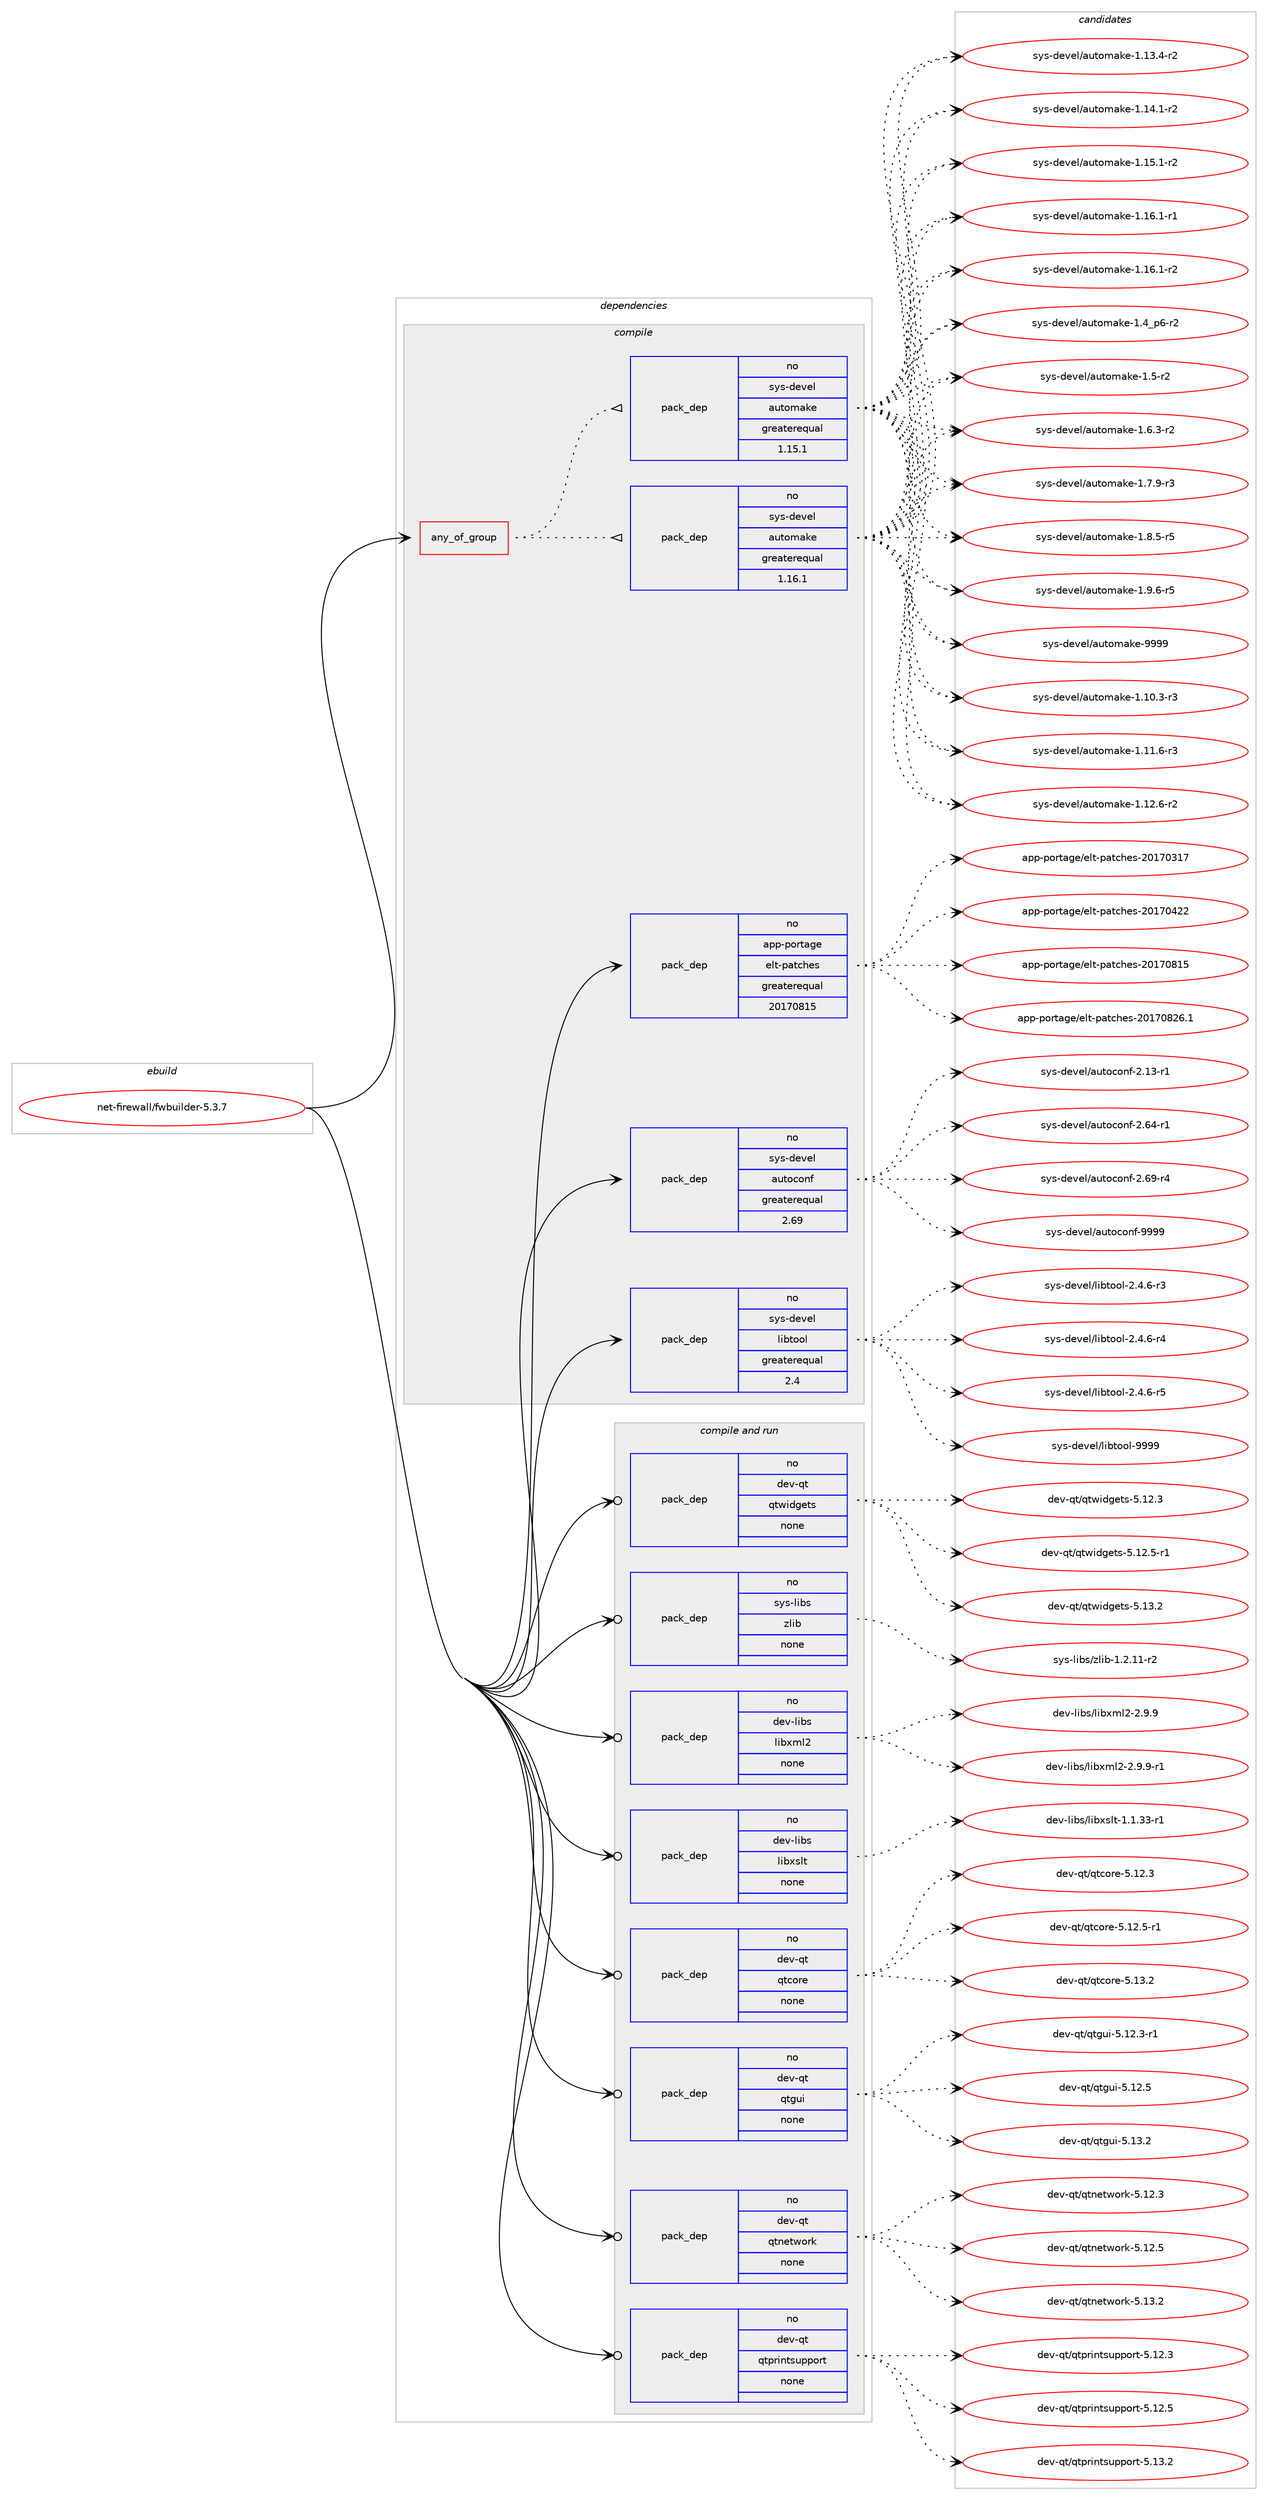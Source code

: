 digraph prolog {

# *************
# Graph options
# *************

newrank=true;
concentrate=true;
compound=true;
graph [rankdir=LR,fontname=Helvetica,fontsize=10,ranksep=1.5];#, ranksep=2.5, nodesep=0.2];
edge  [arrowhead=vee];
node  [fontname=Helvetica,fontsize=10];

# **********
# The ebuild
# **********

subgraph cluster_leftcol {
color=gray;
rank=same;
label=<<i>ebuild</i>>;
id [label="net-firewall/fwbuilder-5.3.7", color=red, width=4, href="../net-firewall/fwbuilder-5.3.7.svg"];
}

# ****************
# The dependencies
# ****************

subgraph cluster_midcol {
color=gray;
label=<<i>dependencies</i>>;
subgraph cluster_compile {
fillcolor="#eeeeee";
style=filled;
label=<<i>compile</i>>;
subgraph any13875 {
dependency818972 [label=<<TABLE BORDER="0" CELLBORDER="1" CELLSPACING="0" CELLPADDING="4"><TR><TD CELLPADDING="10">any_of_group</TD></TR></TABLE>>, shape=none, color=red];subgraph pack605175 {
dependency818973 [label=<<TABLE BORDER="0" CELLBORDER="1" CELLSPACING="0" CELLPADDING="4" WIDTH="220"><TR><TD ROWSPAN="6" CELLPADDING="30">pack_dep</TD></TR><TR><TD WIDTH="110">no</TD></TR><TR><TD>sys-devel</TD></TR><TR><TD>automake</TD></TR><TR><TD>greaterequal</TD></TR><TR><TD>1.16.1</TD></TR></TABLE>>, shape=none, color=blue];
}
dependency818972:e -> dependency818973:w [weight=20,style="dotted",arrowhead="oinv"];
subgraph pack605176 {
dependency818974 [label=<<TABLE BORDER="0" CELLBORDER="1" CELLSPACING="0" CELLPADDING="4" WIDTH="220"><TR><TD ROWSPAN="6" CELLPADDING="30">pack_dep</TD></TR><TR><TD WIDTH="110">no</TD></TR><TR><TD>sys-devel</TD></TR><TR><TD>automake</TD></TR><TR><TD>greaterequal</TD></TR><TR><TD>1.15.1</TD></TR></TABLE>>, shape=none, color=blue];
}
dependency818972:e -> dependency818974:w [weight=20,style="dotted",arrowhead="oinv"];
}
id:e -> dependency818972:w [weight=20,style="solid",arrowhead="vee"];
subgraph pack605177 {
dependency818975 [label=<<TABLE BORDER="0" CELLBORDER="1" CELLSPACING="0" CELLPADDING="4" WIDTH="220"><TR><TD ROWSPAN="6" CELLPADDING="30">pack_dep</TD></TR><TR><TD WIDTH="110">no</TD></TR><TR><TD>app-portage</TD></TR><TR><TD>elt-patches</TD></TR><TR><TD>greaterequal</TD></TR><TR><TD>20170815</TD></TR></TABLE>>, shape=none, color=blue];
}
id:e -> dependency818975:w [weight=20,style="solid",arrowhead="vee"];
subgraph pack605178 {
dependency818976 [label=<<TABLE BORDER="0" CELLBORDER="1" CELLSPACING="0" CELLPADDING="4" WIDTH="220"><TR><TD ROWSPAN="6" CELLPADDING="30">pack_dep</TD></TR><TR><TD WIDTH="110">no</TD></TR><TR><TD>sys-devel</TD></TR><TR><TD>autoconf</TD></TR><TR><TD>greaterequal</TD></TR><TR><TD>2.69</TD></TR></TABLE>>, shape=none, color=blue];
}
id:e -> dependency818976:w [weight=20,style="solid",arrowhead="vee"];
subgraph pack605179 {
dependency818977 [label=<<TABLE BORDER="0" CELLBORDER="1" CELLSPACING="0" CELLPADDING="4" WIDTH="220"><TR><TD ROWSPAN="6" CELLPADDING="30">pack_dep</TD></TR><TR><TD WIDTH="110">no</TD></TR><TR><TD>sys-devel</TD></TR><TR><TD>libtool</TD></TR><TR><TD>greaterequal</TD></TR><TR><TD>2.4</TD></TR></TABLE>>, shape=none, color=blue];
}
id:e -> dependency818977:w [weight=20,style="solid",arrowhead="vee"];
}
subgraph cluster_compileandrun {
fillcolor="#eeeeee";
style=filled;
label=<<i>compile and run</i>>;
subgraph pack605180 {
dependency818978 [label=<<TABLE BORDER="0" CELLBORDER="1" CELLSPACING="0" CELLPADDING="4" WIDTH="220"><TR><TD ROWSPAN="6" CELLPADDING="30">pack_dep</TD></TR><TR><TD WIDTH="110">no</TD></TR><TR><TD>dev-libs</TD></TR><TR><TD>libxml2</TD></TR><TR><TD>none</TD></TR><TR><TD></TD></TR></TABLE>>, shape=none, color=blue];
}
id:e -> dependency818978:w [weight=20,style="solid",arrowhead="odotvee"];
subgraph pack605181 {
dependency818979 [label=<<TABLE BORDER="0" CELLBORDER="1" CELLSPACING="0" CELLPADDING="4" WIDTH="220"><TR><TD ROWSPAN="6" CELLPADDING="30">pack_dep</TD></TR><TR><TD WIDTH="110">no</TD></TR><TR><TD>dev-libs</TD></TR><TR><TD>libxslt</TD></TR><TR><TD>none</TD></TR><TR><TD></TD></TR></TABLE>>, shape=none, color=blue];
}
id:e -> dependency818979:w [weight=20,style="solid",arrowhead="odotvee"];
subgraph pack605182 {
dependency818980 [label=<<TABLE BORDER="0" CELLBORDER="1" CELLSPACING="0" CELLPADDING="4" WIDTH="220"><TR><TD ROWSPAN="6" CELLPADDING="30">pack_dep</TD></TR><TR><TD WIDTH="110">no</TD></TR><TR><TD>dev-qt</TD></TR><TR><TD>qtcore</TD></TR><TR><TD>none</TD></TR><TR><TD></TD></TR></TABLE>>, shape=none, color=blue];
}
id:e -> dependency818980:w [weight=20,style="solid",arrowhead="odotvee"];
subgraph pack605183 {
dependency818981 [label=<<TABLE BORDER="0" CELLBORDER="1" CELLSPACING="0" CELLPADDING="4" WIDTH="220"><TR><TD ROWSPAN="6" CELLPADDING="30">pack_dep</TD></TR><TR><TD WIDTH="110">no</TD></TR><TR><TD>dev-qt</TD></TR><TR><TD>qtgui</TD></TR><TR><TD>none</TD></TR><TR><TD></TD></TR></TABLE>>, shape=none, color=blue];
}
id:e -> dependency818981:w [weight=20,style="solid",arrowhead="odotvee"];
subgraph pack605184 {
dependency818982 [label=<<TABLE BORDER="0" CELLBORDER="1" CELLSPACING="0" CELLPADDING="4" WIDTH="220"><TR><TD ROWSPAN="6" CELLPADDING="30">pack_dep</TD></TR><TR><TD WIDTH="110">no</TD></TR><TR><TD>dev-qt</TD></TR><TR><TD>qtnetwork</TD></TR><TR><TD>none</TD></TR><TR><TD></TD></TR></TABLE>>, shape=none, color=blue];
}
id:e -> dependency818982:w [weight=20,style="solid",arrowhead="odotvee"];
subgraph pack605185 {
dependency818983 [label=<<TABLE BORDER="0" CELLBORDER="1" CELLSPACING="0" CELLPADDING="4" WIDTH="220"><TR><TD ROWSPAN="6" CELLPADDING="30">pack_dep</TD></TR><TR><TD WIDTH="110">no</TD></TR><TR><TD>dev-qt</TD></TR><TR><TD>qtprintsupport</TD></TR><TR><TD>none</TD></TR><TR><TD></TD></TR></TABLE>>, shape=none, color=blue];
}
id:e -> dependency818983:w [weight=20,style="solid",arrowhead="odotvee"];
subgraph pack605186 {
dependency818984 [label=<<TABLE BORDER="0" CELLBORDER="1" CELLSPACING="0" CELLPADDING="4" WIDTH="220"><TR><TD ROWSPAN="6" CELLPADDING="30">pack_dep</TD></TR><TR><TD WIDTH="110">no</TD></TR><TR><TD>dev-qt</TD></TR><TR><TD>qtwidgets</TD></TR><TR><TD>none</TD></TR><TR><TD></TD></TR></TABLE>>, shape=none, color=blue];
}
id:e -> dependency818984:w [weight=20,style="solid",arrowhead="odotvee"];
subgraph pack605187 {
dependency818985 [label=<<TABLE BORDER="0" CELLBORDER="1" CELLSPACING="0" CELLPADDING="4" WIDTH="220"><TR><TD ROWSPAN="6" CELLPADDING="30">pack_dep</TD></TR><TR><TD WIDTH="110">no</TD></TR><TR><TD>sys-libs</TD></TR><TR><TD>zlib</TD></TR><TR><TD>none</TD></TR><TR><TD></TD></TR></TABLE>>, shape=none, color=blue];
}
id:e -> dependency818985:w [weight=20,style="solid",arrowhead="odotvee"];
}
subgraph cluster_run {
fillcolor="#eeeeee";
style=filled;
label=<<i>run</i>>;
}
}

# **************
# The candidates
# **************

subgraph cluster_choices {
rank=same;
color=gray;
label=<<i>candidates</i>>;

subgraph choice605175 {
color=black;
nodesep=1;
choice11512111545100101118101108479711711611110997107101454946494846514511451 [label="sys-devel/automake-1.10.3-r3", color=red, width=4,href="../sys-devel/automake-1.10.3-r3.svg"];
choice11512111545100101118101108479711711611110997107101454946494946544511451 [label="sys-devel/automake-1.11.6-r3", color=red, width=4,href="../sys-devel/automake-1.11.6-r3.svg"];
choice11512111545100101118101108479711711611110997107101454946495046544511450 [label="sys-devel/automake-1.12.6-r2", color=red, width=4,href="../sys-devel/automake-1.12.6-r2.svg"];
choice11512111545100101118101108479711711611110997107101454946495146524511450 [label="sys-devel/automake-1.13.4-r2", color=red, width=4,href="../sys-devel/automake-1.13.4-r2.svg"];
choice11512111545100101118101108479711711611110997107101454946495246494511450 [label="sys-devel/automake-1.14.1-r2", color=red, width=4,href="../sys-devel/automake-1.14.1-r2.svg"];
choice11512111545100101118101108479711711611110997107101454946495346494511450 [label="sys-devel/automake-1.15.1-r2", color=red, width=4,href="../sys-devel/automake-1.15.1-r2.svg"];
choice11512111545100101118101108479711711611110997107101454946495446494511449 [label="sys-devel/automake-1.16.1-r1", color=red, width=4,href="../sys-devel/automake-1.16.1-r1.svg"];
choice11512111545100101118101108479711711611110997107101454946495446494511450 [label="sys-devel/automake-1.16.1-r2", color=red, width=4,href="../sys-devel/automake-1.16.1-r2.svg"];
choice115121115451001011181011084797117116111109971071014549465295112544511450 [label="sys-devel/automake-1.4_p6-r2", color=red, width=4,href="../sys-devel/automake-1.4_p6-r2.svg"];
choice11512111545100101118101108479711711611110997107101454946534511450 [label="sys-devel/automake-1.5-r2", color=red, width=4,href="../sys-devel/automake-1.5-r2.svg"];
choice115121115451001011181011084797117116111109971071014549465446514511450 [label="sys-devel/automake-1.6.3-r2", color=red, width=4,href="../sys-devel/automake-1.6.3-r2.svg"];
choice115121115451001011181011084797117116111109971071014549465546574511451 [label="sys-devel/automake-1.7.9-r3", color=red, width=4,href="../sys-devel/automake-1.7.9-r3.svg"];
choice115121115451001011181011084797117116111109971071014549465646534511453 [label="sys-devel/automake-1.8.5-r5", color=red, width=4,href="../sys-devel/automake-1.8.5-r5.svg"];
choice115121115451001011181011084797117116111109971071014549465746544511453 [label="sys-devel/automake-1.9.6-r5", color=red, width=4,href="../sys-devel/automake-1.9.6-r5.svg"];
choice115121115451001011181011084797117116111109971071014557575757 [label="sys-devel/automake-9999", color=red, width=4,href="../sys-devel/automake-9999.svg"];
dependency818973:e -> choice11512111545100101118101108479711711611110997107101454946494846514511451:w [style=dotted,weight="100"];
dependency818973:e -> choice11512111545100101118101108479711711611110997107101454946494946544511451:w [style=dotted,weight="100"];
dependency818973:e -> choice11512111545100101118101108479711711611110997107101454946495046544511450:w [style=dotted,weight="100"];
dependency818973:e -> choice11512111545100101118101108479711711611110997107101454946495146524511450:w [style=dotted,weight="100"];
dependency818973:e -> choice11512111545100101118101108479711711611110997107101454946495246494511450:w [style=dotted,weight="100"];
dependency818973:e -> choice11512111545100101118101108479711711611110997107101454946495346494511450:w [style=dotted,weight="100"];
dependency818973:e -> choice11512111545100101118101108479711711611110997107101454946495446494511449:w [style=dotted,weight="100"];
dependency818973:e -> choice11512111545100101118101108479711711611110997107101454946495446494511450:w [style=dotted,weight="100"];
dependency818973:e -> choice115121115451001011181011084797117116111109971071014549465295112544511450:w [style=dotted,weight="100"];
dependency818973:e -> choice11512111545100101118101108479711711611110997107101454946534511450:w [style=dotted,weight="100"];
dependency818973:e -> choice115121115451001011181011084797117116111109971071014549465446514511450:w [style=dotted,weight="100"];
dependency818973:e -> choice115121115451001011181011084797117116111109971071014549465546574511451:w [style=dotted,weight="100"];
dependency818973:e -> choice115121115451001011181011084797117116111109971071014549465646534511453:w [style=dotted,weight="100"];
dependency818973:e -> choice115121115451001011181011084797117116111109971071014549465746544511453:w [style=dotted,weight="100"];
dependency818973:e -> choice115121115451001011181011084797117116111109971071014557575757:w [style=dotted,weight="100"];
}
subgraph choice605176 {
color=black;
nodesep=1;
choice11512111545100101118101108479711711611110997107101454946494846514511451 [label="sys-devel/automake-1.10.3-r3", color=red, width=4,href="../sys-devel/automake-1.10.3-r3.svg"];
choice11512111545100101118101108479711711611110997107101454946494946544511451 [label="sys-devel/automake-1.11.6-r3", color=red, width=4,href="../sys-devel/automake-1.11.6-r3.svg"];
choice11512111545100101118101108479711711611110997107101454946495046544511450 [label="sys-devel/automake-1.12.6-r2", color=red, width=4,href="../sys-devel/automake-1.12.6-r2.svg"];
choice11512111545100101118101108479711711611110997107101454946495146524511450 [label="sys-devel/automake-1.13.4-r2", color=red, width=4,href="../sys-devel/automake-1.13.4-r2.svg"];
choice11512111545100101118101108479711711611110997107101454946495246494511450 [label="sys-devel/automake-1.14.1-r2", color=red, width=4,href="../sys-devel/automake-1.14.1-r2.svg"];
choice11512111545100101118101108479711711611110997107101454946495346494511450 [label="sys-devel/automake-1.15.1-r2", color=red, width=4,href="../sys-devel/automake-1.15.1-r2.svg"];
choice11512111545100101118101108479711711611110997107101454946495446494511449 [label="sys-devel/automake-1.16.1-r1", color=red, width=4,href="../sys-devel/automake-1.16.1-r1.svg"];
choice11512111545100101118101108479711711611110997107101454946495446494511450 [label="sys-devel/automake-1.16.1-r2", color=red, width=4,href="../sys-devel/automake-1.16.1-r2.svg"];
choice115121115451001011181011084797117116111109971071014549465295112544511450 [label="sys-devel/automake-1.4_p6-r2", color=red, width=4,href="../sys-devel/automake-1.4_p6-r2.svg"];
choice11512111545100101118101108479711711611110997107101454946534511450 [label="sys-devel/automake-1.5-r2", color=red, width=4,href="../sys-devel/automake-1.5-r2.svg"];
choice115121115451001011181011084797117116111109971071014549465446514511450 [label="sys-devel/automake-1.6.3-r2", color=red, width=4,href="../sys-devel/automake-1.6.3-r2.svg"];
choice115121115451001011181011084797117116111109971071014549465546574511451 [label="sys-devel/automake-1.7.9-r3", color=red, width=4,href="../sys-devel/automake-1.7.9-r3.svg"];
choice115121115451001011181011084797117116111109971071014549465646534511453 [label="sys-devel/automake-1.8.5-r5", color=red, width=4,href="../sys-devel/automake-1.8.5-r5.svg"];
choice115121115451001011181011084797117116111109971071014549465746544511453 [label="sys-devel/automake-1.9.6-r5", color=red, width=4,href="../sys-devel/automake-1.9.6-r5.svg"];
choice115121115451001011181011084797117116111109971071014557575757 [label="sys-devel/automake-9999", color=red, width=4,href="../sys-devel/automake-9999.svg"];
dependency818974:e -> choice11512111545100101118101108479711711611110997107101454946494846514511451:w [style=dotted,weight="100"];
dependency818974:e -> choice11512111545100101118101108479711711611110997107101454946494946544511451:w [style=dotted,weight="100"];
dependency818974:e -> choice11512111545100101118101108479711711611110997107101454946495046544511450:w [style=dotted,weight="100"];
dependency818974:e -> choice11512111545100101118101108479711711611110997107101454946495146524511450:w [style=dotted,weight="100"];
dependency818974:e -> choice11512111545100101118101108479711711611110997107101454946495246494511450:w [style=dotted,weight="100"];
dependency818974:e -> choice11512111545100101118101108479711711611110997107101454946495346494511450:w [style=dotted,weight="100"];
dependency818974:e -> choice11512111545100101118101108479711711611110997107101454946495446494511449:w [style=dotted,weight="100"];
dependency818974:e -> choice11512111545100101118101108479711711611110997107101454946495446494511450:w [style=dotted,weight="100"];
dependency818974:e -> choice115121115451001011181011084797117116111109971071014549465295112544511450:w [style=dotted,weight="100"];
dependency818974:e -> choice11512111545100101118101108479711711611110997107101454946534511450:w [style=dotted,weight="100"];
dependency818974:e -> choice115121115451001011181011084797117116111109971071014549465446514511450:w [style=dotted,weight="100"];
dependency818974:e -> choice115121115451001011181011084797117116111109971071014549465546574511451:w [style=dotted,weight="100"];
dependency818974:e -> choice115121115451001011181011084797117116111109971071014549465646534511453:w [style=dotted,weight="100"];
dependency818974:e -> choice115121115451001011181011084797117116111109971071014549465746544511453:w [style=dotted,weight="100"];
dependency818974:e -> choice115121115451001011181011084797117116111109971071014557575757:w [style=dotted,weight="100"];
}
subgraph choice605177 {
color=black;
nodesep=1;
choice97112112451121111141169710310147101108116451129711699104101115455048495548514955 [label="app-portage/elt-patches-20170317", color=red, width=4,href="../app-portage/elt-patches-20170317.svg"];
choice97112112451121111141169710310147101108116451129711699104101115455048495548525050 [label="app-portage/elt-patches-20170422", color=red, width=4,href="../app-portage/elt-patches-20170422.svg"];
choice97112112451121111141169710310147101108116451129711699104101115455048495548564953 [label="app-portage/elt-patches-20170815", color=red, width=4,href="../app-portage/elt-patches-20170815.svg"];
choice971121124511211111411697103101471011081164511297116991041011154550484955485650544649 [label="app-portage/elt-patches-20170826.1", color=red, width=4,href="../app-portage/elt-patches-20170826.1.svg"];
dependency818975:e -> choice97112112451121111141169710310147101108116451129711699104101115455048495548514955:w [style=dotted,weight="100"];
dependency818975:e -> choice97112112451121111141169710310147101108116451129711699104101115455048495548525050:w [style=dotted,weight="100"];
dependency818975:e -> choice97112112451121111141169710310147101108116451129711699104101115455048495548564953:w [style=dotted,weight="100"];
dependency818975:e -> choice971121124511211111411697103101471011081164511297116991041011154550484955485650544649:w [style=dotted,weight="100"];
}
subgraph choice605178 {
color=black;
nodesep=1;
choice1151211154510010111810110847971171161119911111010245504649514511449 [label="sys-devel/autoconf-2.13-r1", color=red, width=4,href="../sys-devel/autoconf-2.13-r1.svg"];
choice1151211154510010111810110847971171161119911111010245504654524511449 [label="sys-devel/autoconf-2.64-r1", color=red, width=4,href="../sys-devel/autoconf-2.64-r1.svg"];
choice1151211154510010111810110847971171161119911111010245504654574511452 [label="sys-devel/autoconf-2.69-r4", color=red, width=4,href="../sys-devel/autoconf-2.69-r4.svg"];
choice115121115451001011181011084797117116111991111101024557575757 [label="sys-devel/autoconf-9999", color=red, width=4,href="../sys-devel/autoconf-9999.svg"];
dependency818976:e -> choice1151211154510010111810110847971171161119911111010245504649514511449:w [style=dotted,weight="100"];
dependency818976:e -> choice1151211154510010111810110847971171161119911111010245504654524511449:w [style=dotted,weight="100"];
dependency818976:e -> choice1151211154510010111810110847971171161119911111010245504654574511452:w [style=dotted,weight="100"];
dependency818976:e -> choice115121115451001011181011084797117116111991111101024557575757:w [style=dotted,weight="100"];
}
subgraph choice605179 {
color=black;
nodesep=1;
choice1151211154510010111810110847108105981161111111084550465246544511451 [label="sys-devel/libtool-2.4.6-r3", color=red, width=4,href="../sys-devel/libtool-2.4.6-r3.svg"];
choice1151211154510010111810110847108105981161111111084550465246544511452 [label="sys-devel/libtool-2.4.6-r4", color=red, width=4,href="../sys-devel/libtool-2.4.6-r4.svg"];
choice1151211154510010111810110847108105981161111111084550465246544511453 [label="sys-devel/libtool-2.4.6-r5", color=red, width=4,href="../sys-devel/libtool-2.4.6-r5.svg"];
choice1151211154510010111810110847108105981161111111084557575757 [label="sys-devel/libtool-9999", color=red, width=4,href="../sys-devel/libtool-9999.svg"];
dependency818977:e -> choice1151211154510010111810110847108105981161111111084550465246544511451:w [style=dotted,weight="100"];
dependency818977:e -> choice1151211154510010111810110847108105981161111111084550465246544511452:w [style=dotted,weight="100"];
dependency818977:e -> choice1151211154510010111810110847108105981161111111084550465246544511453:w [style=dotted,weight="100"];
dependency818977:e -> choice1151211154510010111810110847108105981161111111084557575757:w [style=dotted,weight="100"];
}
subgraph choice605180 {
color=black;
nodesep=1;
choice1001011184510810598115471081059812010910850455046574657 [label="dev-libs/libxml2-2.9.9", color=red, width=4,href="../dev-libs/libxml2-2.9.9.svg"];
choice10010111845108105981154710810598120109108504550465746574511449 [label="dev-libs/libxml2-2.9.9-r1", color=red, width=4,href="../dev-libs/libxml2-2.9.9-r1.svg"];
dependency818978:e -> choice1001011184510810598115471081059812010910850455046574657:w [style=dotted,weight="100"];
dependency818978:e -> choice10010111845108105981154710810598120109108504550465746574511449:w [style=dotted,weight="100"];
}
subgraph choice605181 {
color=black;
nodesep=1;
choice10010111845108105981154710810598120115108116454946494651514511449 [label="dev-libs/libxslt-1.1.33-r1", color=red, width=4,href="../dev-libs/libxslt-1.1.33-r1.svg"];
dependency818979:e -> choice10010111845108105981154710810598120115108116454946494651514511449:w [style=dotted,weight="100"];
}
subgraph choice605182 {
color=black;
nodesep=1;
choice10010111845113116471131169911111410145534649504651 [label="dev-qt/qtcore-5.12.3", color=red, width=4,href="../dev-qt/qtcore-5.12.3.svg"];
choice100101118451131164711311699111114101455346495046534511449 [label="dev-qt/qtcore-5.12.5-r1", color=red, width=4,href="../dev-qt/qtcore-5.12.5-r1.svg"];
choice10010111845113116471131169911111410145534649514650 [label="dev-qt/qtcore-5.13.2", color=red, width=4,href="../dev-qt/qtcore-5.13.2.svg"];
dependency818980:e -> choice10010111845113116471131169911111410145534649504651:w [style=dotted,weight="100"];
dependency818980:e -> choice100101118451131164711311699111114101455346495046534511449:w [style=dotted,weight="100"];
dependency818980:e -> choice10010111845113116471131169911111410145534649514650:w [style=dotted,weight="100"];
}
subgraph choice605183 {
color=black;
nodesep=1;
choice1001011184511311647113116103117105455346495046514511449 [label="dev-qt/qtgui-5.12.3-r1", color=red, width=4,href="../dev-qt/qtgui-5.12.3-r1.svg"];
choice100101118451131164711311610311710545534649504653 [label="dev-qt/qtgui-5.12.5", color=red, width=4,href="../dev-qt/qtgui-5.12.5.svg"];
choice100101118451131164711311610311710545534649514650 [label="dev-qt/qtgui-5.13.2", color=red, width=4,href="../dev-qt/qtgui-5.13.2.svg"];
dependency818981:e -> choice1001011184511311647113116103117105455346495046514511449:w [style=dotted,weight="100"];
dependency818981:e -> choice100101118451131164711311610311710545534649504653:w [style=dotted,weight="100"];
dependency818981:e -> choice100101118451131164711311610311710545534649514650:w [style=dotted,weight="100"];
}
subgraph choice605184 {
color=black;
nodesep=1;
choice100101118451131164711311611010111611911111410745534649504651 [label="dev-qt/qtnetwork-5.12.3", color=red, width=4,href="../dev-qt/qtnetwork-5.12.3.svg"];
choice100101118451131164711311611010111611911111410745534649504653 [label="dev-qt/qtnetwork-5.12.5", color=red, width=4,href="../dev-qt/qtnetwork-5.12.5.svg"];
choice100101118451131164711311611010111611911111410745534649514650 [label="dev-qt/qtnetwork-5.13.2", color=red, width=4,href="../dev-qt/qtnetwork-5.13.2.svg"];
dependency818982:e -> choice100101118451131164711311611010111611911111410745534649504651:w [style=dotted,weight="100"];
dependency818982:e -> choice100101118451131164711311611010111611911111410745534649504653:w [style=dotted,weight="100"];
dependency818982:e -> choice100101118451131164711311611010111611911111410745534649514650:w [style=dotted,weight="100"];
}
subgraph choice605185 {
color=black;
nodesep=1;
choice100101118451131164711311611211410511011611511711211211111411645534649504651 [label="dev-qt/qtprintsupport-5.12.3", color=red, width=4,href="../dev-qt/qtprintsupport-5.12.3.svg"];
choice100101118451131164711311611211410511011611511711211211111411645534649504653 [label="dev-qt/qtprintsupport-5.12.5", color=red, width=4,href="../dev-qt/qtprintsupport-5.12.5.svg"];
choice100101118451131164711311611211410511011611511711211211111411645534649514650 [label="dev-qt/qtprintsupport-5.13.2", color=red, width=4,href="../dev-qt/qtprintsupport-5.13.2.svg"];
dependency818983:e -> choice100101118451131164711311611211410511011611511711211211111411645534649504651:w [style=dotted,weight="100"];
dependency818983:e -> choice100101118451131164711311611211410511011611511711211211111411645534649504653:w [style=dotted,weight="100"];
dependency818983:e -> choice100101118451131164711311611211410511011611511711211211111411645534649514650:w [style=dotted,weight="100"];
}
subgraph choice605186 {
color=black;
nodesep=1;
choice100101118451131164711311611910510010310111611545534649504651 [label="dev-qt/qtwidgets-5.12.3", color=red, width=4,href="../dev-qt/qtwidgets-5.12.3.svg"];
choice1001011184511311647113116119105100103101116115455346495046534511449 [label="dev-qt/qtwidgets-5.12.5-r1", color=red, width=4,href="../dev-qt/qtwidgets-5.12.5-r1.svg"];
choice100101118451131164711311611910510010310111611545534649514650 [label="dev-qt/qtwidgets-5.13.2", color=red, width=4,href="../dev-qt/qtwidgets-5.13.2.svg"];
dependency818984:e -> choice100101118451131164711311611910510010310111611545534649504651:w [style=dotted,weight="100"];
dependency818984:e -> choice1001011184511311647113116119105100103101116115455346495046534511449:w [style=dotted,weight="100"];
dependency818984:e -> choice100101118451131164711311611910510010310111611545534649514650:w [style=dotted,weight="100"];
}
subgraph choice605187 {
color=black;
nodesep=1;
choice11512111545108105981154712210810598454946504649494511450 [label="sys-libs/zlib-1.2.11-r2", color=red, width=4,href="../sys-libs/zlib-1.2.11-r2.svg"];
dependency818985:e -> choice11512111545108105981154712210810598454946504649494511450:w [style=dotted,weight="100"];
}
}

}
